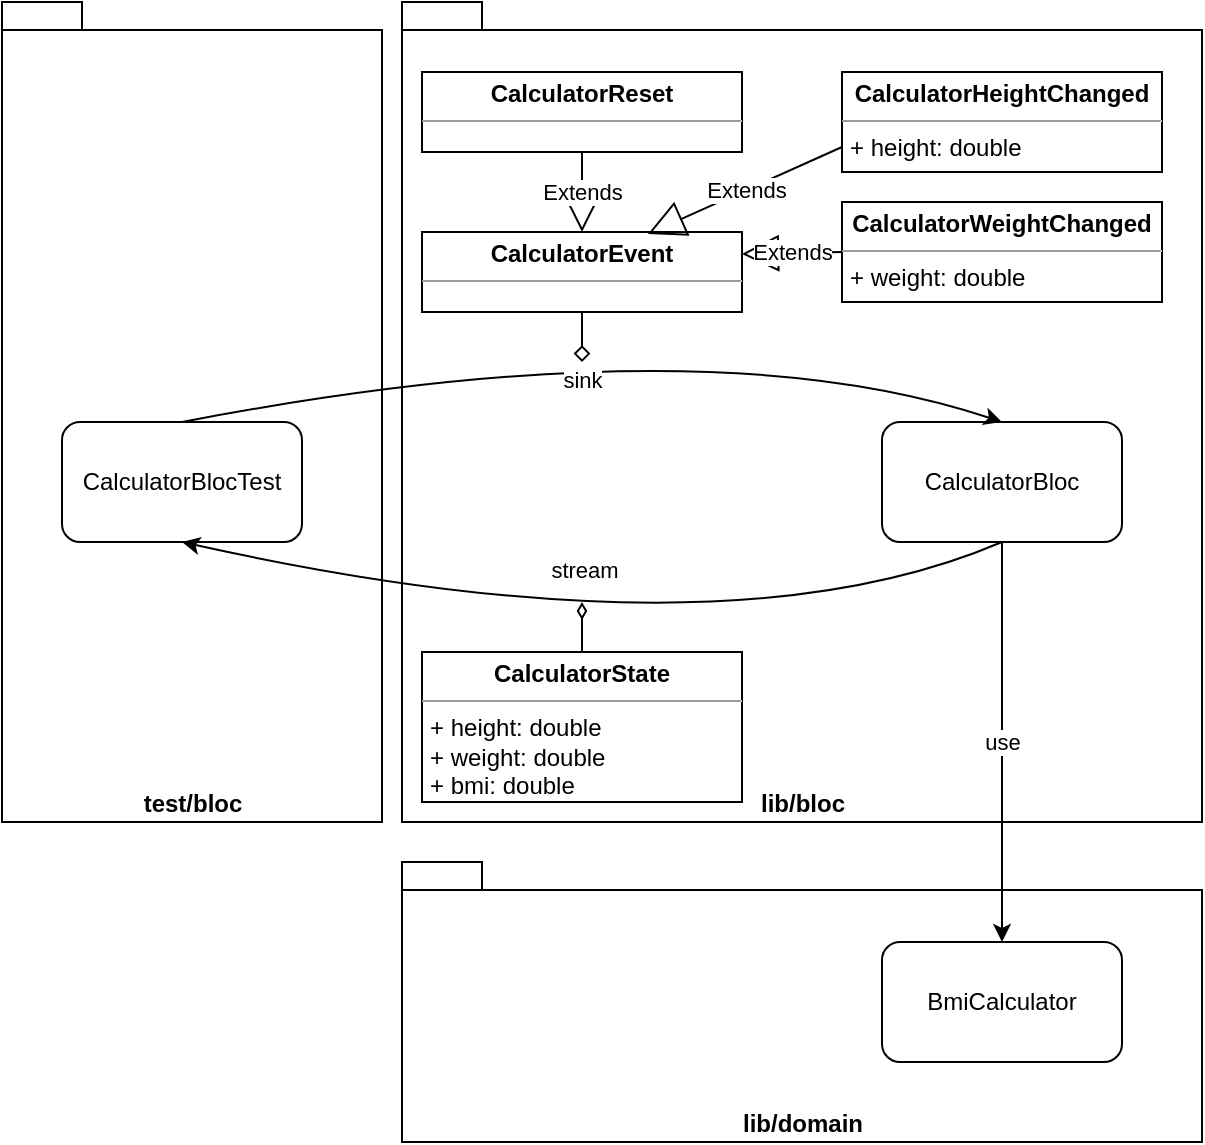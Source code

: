 <mxfile version="13.6.2" type="device"><diagram id="4DY9AL6dR4N06-fON3If" name="Page-1"><mxGraphModel dx="1092" dy="816" grid="1" gridSize="10" guides="1" tooltips="1" connect="1" arrows="1" fold="1" page="1" pageScale="1" pageWidth="827" pageHeight="1169" math="0" shadow="0"><root><mxCell id="0"/><mxCell id="1" parent="0"/><mxCell id="2VV2zqx4z_LPPeIK67AH-1" value="test/bloc" style="shape=folder;fontStyle=1;spacingTop=10;tabWidth=40;tabHeight=14;tabPosition=left;html=1;verticalAlign=bottom;" parent="1" vertex="1"><mxGeometry x="90" y="150" width="190" height="410" as="geometry"/></mxCell><mxCell id="8uSKSbnsuFyCZDpR5Abw-17" value="lib/bloc" style="shape=folder;fontStyle=1;spacingTop=10;tabWidth=40;tabHeight=14;tabPosition=left;html=1;verticalAlign=bottom;" parent="1" vertex="1"><mxGeometry x="290" y="150" width="400" height="410" as="geometry"/></mxCell><mxCell id="8uSKSbnsuFyCZDpR5Abw-12" value="lib/domain" style="shape=folder;fontStyle=1;spacingTop=10;tabWidth=40;tabHeight=14;tabPosition=left;html=1;verticalAlign=bottom;" parent="1" vertex="1"><mxGeometry x="290" y="580" width="400" height="140" as="geometry"/></mxCell><mxCell id="8uSKSbnsuFyCZDpR5Abw-1" value="CalculatorBlocTest" style="rounded=1;whiteSpace=wrap;html=1;" parent="1" vertex="1"><mxGeometry x="120" y="360" width="120" height="60" as="geometry"/></mxCell><mxCell id="8uSKSbnsuFyCZDpR5Abw-2" value="CalculatorBloc" style="rounded=1;whiteSpace=wrap;html=1;" parent="1" vertex="1"><mxGeometry x="530" y="360" width="120" height="60" as="geometry"/></mxCell><mxCell id="8uSKSbnsuFyCZDpR5Abw-3" value="" style="curved=1;endArrow=classic;html=1;exitX=0.5;exitY=0;exitDx=0;exitDy=0;entryX=0.5;entryY=0;entryDx=0;entryDy=0;" parent="1" source="8uSKSbnsuFyCZDpR5Abw-1" target="8uSKSbnsuFyCZDpR5Abw-2" edge="1"><mxGeometry width="50" height="50" relative="1" as="geometry"><mxPoint x="280" y="300" as="sourcePoint"/><mxPoint x="580" y="310" as="targetPoint"/><Array as="points"><mxPoint x="440" y="310"/></Array></mxGeometry></mxCell><mxCell id="8uSKSbnsuFyCZDpR5Abw-14" value="sink" style="edgeLabel;html=1;align=center;verticalAlign=middle;resizable=0;points=[];" parent="8uSKSbnsuFyCZDpR5Abw-3" vertex="1" connectable="0"><mxGeometry x="-0.124" y="-19" relative="1" as="geometry"><mxPoint x="14.74" y="-5" as="offset"/></mxGeometry></mxCell><mxCell id="8uSKSbnsuFyCZDpR5Abw-5" value="" style="curved=1;endArrow=classic;html=1;exitX=0.5;exitY=1;exitDx=0;exitDy=0;entryX=0.5;entryY=1;entryDx=0;entryDy=0;" parent="1" source="8uSKSbnsuFyCZDpR5Abw-2" target="8uSKSbnsuFyCZDpR5Abw-1" edge="1"><mxGeometry width="50" height="50" relative="1" as="geometry"><mxPoint x="430" y="540" as="sourcePoint"/><mxPoint x="480" y="490" as="targetPoint"/><Array as="points"><mxPoint x="450" y="480"/></Array></mxGeometry></mxCell><mxCell id="8uSKSbnsuFyCZDpR5Abw-15" value="stream" style="edgeLabel;html=1;align=center;verticalAlign=middle;resizable=0;points=[];" parent="8uSKSbnsuFyCZDpR5Abw-5" vertex="1" connectable="0"><mxGeometry x="0.066" y="-25" relative="1" as="geometry"><mxPoint x="-0.56" y="-5" as="offset"/></mxGeometry></mxCell><mxCell id="8uSKSbnsuFyCZDpR5Abw-7" value="BmiCalculator" style="rounded=1;whiteSpace=wrap;html=1;" parent="1" vertex="1"><mxGeometry x="530" y="620" width="120" height="60" as="geometry"/></mxCell><mxCell id="8uSKSbnsuFyCZDpR5Abw-9" value="use" style="curved=1;endArrow=classic;html=1;entryX=0.5;entryY=0;entryDx=0;entryDy=0;exitX=0.5;exitY=1;exitDx=0;exitDy=0;" parent="1" source="8uSKSbnsuFyCZDpR5Abw-2" target="8uSKSbnsuFyCZDpR5Abw-7" edge="1"><mxGeometry width="50" height="50" relative="1" as="geometry"><mxPoint x="590" y="390" as="sourcePoint"/><mxPoint x="550" y="570" as="targetPoint"/><Array as="points"/></mxGeometry></mxCell><mxCell id="8uSKSbnsuFyCZDpR5Abw-22" value="" style="endArrow=none;endFill=0;endSize=12;html=1;entryX=0.5;entryY=1;entryDx=0;entryDy=0;startArrow=diamond;startFill=0;" parent="1" target="gnmmJT1fDznUkBIff4xX-1" edge="1"><mxGeometry width="160" relative="1" as="geometry"><mxPoint x="380" y="330" as="sourcePoint"/><mxPoint x="370" y="305" as="targetPoint"/></mxGeometry></mxCell><mxCell id="8uSKSbnsuFyCZDpR5Abw-23" value="" style="endArrow=none;endFill=0;endSize=12;html=1;entryX=0.5;entryY=0;entryDx=0;entryDy=0;startArrow=diamondThin;startFill=0;" parent="1" target="gnmmJT1fDznUkBIff4xX-8" edge="1"><mxGeometry width="160" relative="1" as="geometry"><mxPoint x="380" y="450" as="sourcePoint"/><mxPoint x="370" y="475" as="targetPoint"/></mxGeometry></mxCell><mxCell id="gnmmJT1fDznUkBIff4xX-1" value="&lt;p style=&quot;margin: 0px ; margin-top: 4px ; text-align: center&quot;&gt;&lt;b&gt;CalculatorEvent&lt;/b&gt;&lt;/p&gt;&lt;hr size=&quot;1&quot;&gt;&lt;p style=&quot;margin: 0px ; margin-left: 4px&quot;&gt;&lt;br&gt;&lt;/p&gt;" style="verticalAlign=top;align=left;overflow=fill;fontSize=12;fontFamily=Helvetica;html=1;" vertex="1" parent="1"><mxGeometry x="300" y="265" width="160" height="40" as="geometry"/></mxCell><mxCell id="gnmmJT1fDznUkBIff4xX-2" value="&lt;p style=&quot;margin: 0px ; margin-top: 4px ; text-align: center&quot;&gt;&lt;b&gt;CalculatorReset&lt;/b&gt;&lt;/p&gt;&lt;hr size=&quot;1&quot;&gt;&lt;p style=&quot;margin: 0px ; margin-left: 4px&quot;&gt;&lt;br&gt;&lt;/p&gt;" style="verticalAlign=top;align=left;overflow=fill;fontSize=12;fontFamily=Helvetica;html=1;" vertex="1" parent="1"><mxGeometry x="300" y="185" width="160" height="40" as="geometry"/></mxCell><mxCell id="gnmmJT1fDznUkBIff4xX-3" value="Extends" style="endArrow=block;endSize=16;endFill=0;html=1;" edge="1" parent="1" source="gnmmJT1fDznUkBIff4xX-2" target="gnmmJT1fDznUkBIff4xX-1"><mxGeometry width="160" relative="1" as="geometry"><mxPoint x="270" y="415" as="sourcePoint"/><mxPoint x="430" y="415" as="targetPoint"/></mxGeometry></mxCell><mxCell id="gnmmJT1fDznUkBIff4xX-4" value="&lt;p style=&quot;margin: 0px ; margin-top: 4px ; text-align: center&quot;&gt;&lt;b&gt;CalculatorHeightChanged&lt;/b&gt;&lt;/p&gt;&lt;hr size=&quot;1&quot;&gt;&lt;p style=&quot;margin: 0px ; margin-left: 4px&quot;&gt;+ height: double&lt;/p&gt;" style="verticalAlign=top;align=left;overflow=fill;fontSize=12;fontFamily=Helvetica;html=1;" vertex="1" parent="1"><mxGeometry x="510" y="185" width="160" height="50" as="geometry"/></mxCell><mxCell id="gnmmJT1fDznUkBIff4xX-5" value="&lt;p style=&quot;margin: 0px ; margin-top: 4px ; text-align: center&quot;&gt;&lt;b&gt;CalculatorWeightChanged&lt;/b&gt;&lt;/p&gt;&lt;hr size=&quot;1&quot;&gt;&lt;p style=&quot;margin: 0px ; margin-left: 4px&quot;&gt;+ weight: double&lt;/p&gt;" style="verticalAlign=top;align=left;overflow=fill;fontSize=12;fontFamily=Helvetica;html=1;" vertex="1" parent="1"><mxGeometry x="510" y="250" width="160" height="50" as="geometry"/></mxCell><mxCell id="gnmmJT1fDznUkBIff4xX-6" value="Extends" style="endArrow=block;endSize=16;endFill=0;html=1;exitX=0;exitY=0.75;exitDx=0;exitDy=0;entryX=0.706;entryY=0.025;entryDx=0;entryDy=0;entryPerimeter=0;" edge="1" parent="1" source="gnmmJT1fDznUkBIff4xX-4" target="gnmmJT1fDznUkBIff4xX-1"><mxGeometry width="160" relative="1" as="geometry"><mxPoint x="390" y="235" as="sourcePoint"/><mxPoint x="420" y="260" as="targetPoint"/></mxGeometry></mxCell><mxCell id="gnmmJT1fDznUkBIff4xX-7" value="Extends" style="endArrow=block;endSize=16;endFill=0;html=1;exitX=0;exitY=0.5;exitDx=0;exitDy=0;" edge="1" parent="1" source="gnmmJT1fDznUkBIff4xX-5"><mxGeometry width="160" relative="1" as="geometry"><mxPoint x="500" y="232.5" as="sourcePoint"/><mxPoint x="460" y="276" as="targetPoint"/></mxGeometry></mxCell><mxCell id="gnmmJT1fDznUkBIff4xX-8" value="&lt;p style=&quot;margin: 0px ; margin-top: 4px ; text-align: center&quot;&gt;&lt;b&gt;CalculatorState&lt;/b&gt;&lt;/p&gt;&lt;hr size=&quot;1&quot;&gt;&lt;p style=&quot;margin: 0px ; margin-left: 4px&quot;&gt;+ height: double&lt;/p&gt;&lt;p style=&quot;margin: 0px ; margin-left: 4px&quot;&gt;+ weight: double&lt;/p&gt;&lt;p style=&quot;margin: 0px ; margin-left: 4px&quot;&gt;+ bmi: double&lt;/p&gt;" style="verticalAlign=top;align=left;overflow=fill;fontSize=12;fontFamily=Helvetica;html=1;" vertex="1" parent="1"><mxGeometry x="300" y="475" width="160" height="75" as="geometry"/></mxCell></root></mxGraphModel></diagram></mxfile>